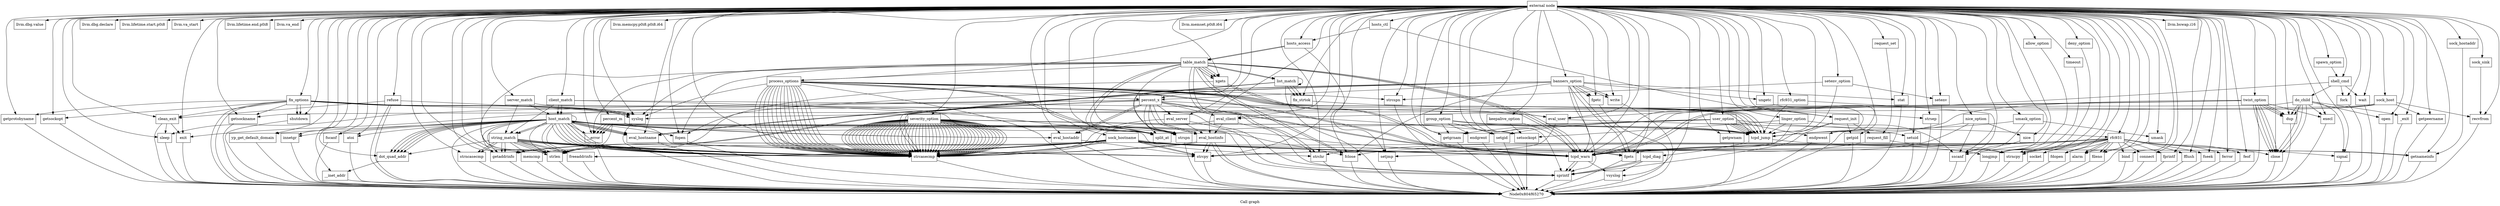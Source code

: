 digraph "Call graph" {
	label="Call graph";

	Node0x804f65240 [shape=record,label="{external node}"];
	Node0x804f65240 -> Node0x804f652d0;
	Node0x804f65240 -> Node0x804f653f0;
	Node0x804f65240 -> Node0x804f65330;
	Node0x804f65240 -> Node0x804f65390;
	Node0x804f65240 -> Node0x804f65450;
	Node0x804f65240 -> Node0x804f65570;
	Node0x804f65240 -> Node0x804f655d0;
	Node0x804f65240 -> Node0x804f65630;
	Node0x804f65240 -> Node0x804f654b0;
	Node0x804f65240 -> Node0x804f65510;
	Node0x804f65240 -> Node0x804f65690;
	Node0x804f65240 -> Node0x804f656f0;
	Node0x804f65240 -> Node0x804f65750;
	Node0x804f65240 -> Node0x804f65810;
	Node0x804f65240 -> Node0x804f65870;
	Node0x804f65240 -> Node0x804f658d0;
	Node0x804f65240 -> Node0x804f65990;
	Node0x804f65240 -> Node0x804f659f0;
	Node0x804f65240 -> Node0x804f65a50;
	Node0x804f65240 -> Node0x804f65ab0;
	Node0x804f65240 -> Node0x804f65b10;
	Node0x804f65240 -> Node0x804f65b70;
	Node0x804f65240 -> Node0x804f65bd0;
	Node0x804f65240 -> Node0x804f65c30;
	Node0x804f65240 -> Node0x804f65c90;
	Node0x804f65240 -> Node0x804f65cf0;
	Node0x804f65240 -> Node0x804f65d50;
	Node0x804f65240 -> Node0x804f65db0;
	Node0x804f65240 -> Node0x804f65e10;
	Node0x804f65240 -> Node0x804f65e70;
	Node0x804f65240 -> Node0x804f65ed0;
	Node0x804f65240 -> Node0x804f66350;
	Node0x804f65240 -> Node0x804f65f90;
	Node0x804f65240 -> Node0x804f66050;
	Node0x804f65240 -> Node0x804f660b0;
	Node0x804f65240 -> Node0x804f66110;
	Node0x804f65240 -> Node0x804f66170;
	Node0x804f65240 -> Node0x804f663b0;
	Node0x804f65240 -> Node0x804f66530;
	Node0x804f65240 -> Node0x804f66290;
	Node0x804f65240 -> Node0x804f66830;
	Node0x804f65240 -> Node0x804f668f0;
	Node0x804f65240 -> Node0x804f66710;
	Node0x804f65240 -> Node0x804f66770;
	Node0x804f65240 -> Node0x804f66890;
	Node0x804f65240 -> Node0x804f66590;
	Node0x804f65240 -> Node0x804f665f0;
	Node0x804f65240 -> Node0x804f66650;
	Node0x804f65240 -> Node0x804f667d0;
	Node0x804f65240 -> Node0x804f66950;
	Node0x804f65240 -> Node0x804f65ff0;
	Node0x804f65240 -> Node0x804f66a10;
	Node0x804f65240 -> Node0x804f661d0;
	Node0x804f65240 -> Node0x804f666b0;
	Node0x804f65240 -> Node0x804f66a70;
	Node0x804f65240 -> Node0x804f662f0;
	Node0x804f65240 -> Node0x804f66ad0;
	Node0x804f65240 -> Node0x804f66b90;
	Node0x804f65240 -> Node0x804f66e30;
	Node0x804f65240 -> Node0x804f66e90;
	Node0x804f65240 -> Node0x804f66fb0;
	Node0x804f65240 -> Node0x804f67010;
	Node0x804f65240 -> Node0x804f67070;
	Node0x804f65240 -> Node0x804f67130;
	Node0x804f65240 -> Node0x804f672b0;
	Node0x804f65240 -> Node0x804f67310;
	Node0x804f65240 -> Node0x804f673d0;
	Node0x804f65240 -> Node0x804f67490;
	Node0x804f65240 -> Node0x804f674f0;
	Node0x804f65240 -> Node0x804f67550;
	Node0x804f65240 -> Node0x804f675b0;
	Node0x804f65240 -> Node0x804f67610;
	Node0x804f65240 -> Node0x804f67670;
	Node0x804f65240 -> Node0x804f676d0;
	Node0x804f65240 -> Node0x804f67730;
	Node0x804f65240 -> Node0x804f66ef0;
	Node0x804f65240 -> Node0x804f67430;
	Node0x804f65240 -> Node0x804f67370;
	Node0x804f65240 -> Node0x804f67190;
	Node0x804f65240 -> Node0x804f671f0;
	Node0x804f65240 -> Node0x804f67250;
	Node0x804f65240 -> Node0x804f66f50;
	Node0x804f65240 -> Node0x804f66bf0;
	Node0x804f65240 -> Node0x804f66c50;
	Node0x804f65240 -> Node0x804f66cb0;
	Node0x804f65240 -> Node0x804f66d10;
	Node0x804f65240 -> Node0x804f66d70;
	Node0x804f65240 -> Node0x804f66dd0;
	Node0x804f65240 -> Node0x804f67790;
	Node0x804f65240 -> Node0x804f66b30;
	Node0x804f65240 -> Node0x804f677f0;
	Node0x804f65240 -> Node0x804f65930;
	Node0x804f65240 -> Node0x804f67850;
	Node0x804f65240 -> Node0x804f678b0;
	Node0x804f65240 -> Node0x804f67910;
	Node0x804f65240 -> Node0x804f67d30;
	Node0x804f65240 -> Node0x804f67970;
	Node0x804f65240 -> Node0x804f679d0;
	Node0x804f65240 -> Node0x804f67a30;
	Node0x804f65240 -> Node0x804f67a90;
	Node0x804f65240 -> Node0x804f67af0;
	Node0x804f65240 -> Node0x804f67d90;
	Node0x804f65240 -> Node0x804f67b50;
	Node0x804f65240 -> Node0x804f67bb0;
	Node0x804f65240 -> Node0x804f67c10;
	Node0x804f65240 -> Node0x804f67c70;
	Node0x804f65240 -> Node0x804f67cd0;
	Node0x804f65240 -> Node0x804f670d0;
	Node0x804f65240 -> Node0x804f67df0;
	Node0x804f65240 -> Node0x804f67eb0;
	Node0x804f65240 -> Node0x804f67f10;
	Node0x804f65240 -> Node0x804f67f70;
	Node0x804f65240 -> Node0x804f67fd0;
	Node0x804f65240 -> Node0x804f970f0;
	Node0x804f65240 -> Node0x804f971b0;
	Node0x804f65240 -> Node0x804f97030;
	Node0x804f65240 -> Node0x804f97210;
	Node0x804f65240 -> Node0x804f97090;
	Node0x804f65240 -> Node0x804f97150;
	Node0x804f65240 -> Node0x804f669b0;
	Node0x804f65240 -> Node0x804f97270;
	Node0x804f65240 -> Node0x804f97330;
	Node0x804f65240 -> Node0x804f664d0;
	Node0x804f65240 -> Node0x804f97390;
	Node0x804f652d0 [shape=record,label="{clean_exit}"];
	Node0x804f652d0 -> Node0x804f65270;
	Node0x804f652d0 -> Node0x804f65330;
	Node0x804f652d0 -> Node0x804f65390;
	Node0x804f653f0 [shape=record,label="{llvm.dbg.value}"];
	Node0x804f65330 [shape=record,label="{sleep}"];
	Node0x804f65330 -> Node0x804f65270;
	Node0x804f65390 [shape=record,label="{exit}"];
	Node0x804f65390 -> Node0x804f65270;
	Node0x804f65450 [shape=record,label="{tcpd_warn}"];
	Node0x804f65450 -> Node0x804f654b0;
	Node0x804f65450 -> Node0x804f654b0;
	Node0x804f65450 -> Node0x804f65510;
	Node0x804f65570 [shape=record,label="{llvm.dbg.declare}"];
	Node0x804f655d0 [shape=record,label="{llvm.lifetime.start.p0i8}"];
	Node0x804f65630 [shape=record,label="{llvm.va_start}"];
	Node0x804f654b0 [shape=record,label="{sprintf}"];
	Node0x804f654b0 -> Node0x804f65270;
	Node0x804f65510 [shape=record,label="{vsyslog}"];
	Node0x804f65510 -> Node0x804f65270;
	Node0x804f65690 [shape=record,label="{llvm.lifetime.end.p0i8}"];
	Node0x804f656f0 [shape=record,label="{llvm.va_end}"];
	Node0x804f65750 [shape=record,label="{tcpd_jump}"];
	Node0x804f65750 -> Node0x804f657b0;
	Node0x804f65750 -> Node0x804f65810;
	Node0x804f657b0 [shape=record,label="{tcpd_diag}"];
	Node0x804f657b0 -> Node0x804f654b0;
	Node0x804f657b0 -> Node0x804f654b0;
	Node0x804f657b0 -> Node0x804f65510;
	Node0x804f65810 [shape=record,label="{longjmp}"];
	Node0x804f65810 -> Node0x804f65270;
	Node0x804f65870 [shape=record,label="{eval_user}"];
	Node0x804f65870 -> Node0x804f658d0;
	Node0x804f65870 -> Node0x804f65930;
	Node0x804f658d0 [shape=record,label="{strcpy}"];
	Node0x804f658d0 -> Node0x804f65270;
	Node0x804f65990 [shape=record,label="{eval_hostaddr}"];
	Node0x804f65990 -> Node0x804f658d0;
	Node0x804f65990 -> Node0x804f65270;
	Node0x804f659f0 [shape=record,label="{eval_hostname}"];
	Node0x804f659f0 -> Node0x804f658d0;
	Node0x804f659f0 -> Node0x804f65270;
	Node0x804f65a50 [shape=record,label="{eval_hostinfo}"];
	Node0x804f65a50 -> Node0x804f658d0;
	Node0x804f65a50 -> Node0x804f65270;
	Node0x804f65a50 -> Node0x804f65ab0;
	Node0x804f65a50 -> Node0x804f65ab0;
	Node0x804f65a50 -> Node0x804f658d0;
	Node0x804f65a50 -> Node0x804f65270;
	Node0x804f65ab0 [shape=record,label="{strcasecmp}"];
	Node0x804f65ab0 -> Node0x804f65270;
	Node0x804f65b10 [shape=record,label="{eval_client}"];
	Node0x804f65b10 -> Node0x804f65a50;
	Node0x804f65b10 -> Node0x804f65ab0;
	Node0x804f65b10 -> Node0x804f654b0;
	Node0x804f66410 [shape=record,label="{string_match}"];
	Node0x804f66410 -> Node0x804f66830;
	Node0x804f66410 -> Node0x804f666b0;
	Node0x804f66410 -> Node0x804f660b0;
	Node0x804f66410 -> Node0x804f660b0;
	Node0x804f66410 -> Node0x804f65ab0;
	Node0x804f66410 -> Node0x804f65ab0;
	Node0x804f66410 -> Node0x804f65ab0;
	Node0x804f66410 -> Node0x804f65ab0;
	Node0x804f66410 -> Node0x804f660b0;
	Node0x804f66410 -> Node0x804f66830;
	Node0x804f66410 -> Node0x804f66710;
	Node0x804f66410 -> Node0x804f66770;
	Node0x804f66410 -> Node0x804f66710;
	Node0x804f66410 -> Node0x804f66770;
	Node0x804f66410 -> Node0x804f66890;
	Node0x804f66410 -> Node0x804f65ab0;
	Node0x804f65b70 [shape=record,label="{eval_server}"];
	Node0x804f65b70 -> Node0x804f65a50;
	Node0x804f65b70 -> Node0x804f65ab0;
	Node0x804f65b70 -> Node0x804f654b0;
	Node0x804f65bd0 [shape=record,label="{fix_options}"];
	Node0x804f65bd0 -> Node0x804f65c30;
	Node0x804f65bd0 -> Node0x804f65c90;
	Node0x804f65bd0 -> Node0x804f652d0;
	Node0x804f65bd0 -> Node0x804f65cf0;
	Node0x804f65bd0 -> Node0x804f65d50;
	Node0x804f65bd0 -> Node0x804f65270;
	Node0x804f65bd0 -> Node0x804f65c90;
	Node0x804f65bd0 -> Node0x804f65db0;
	Node0x804f65bd0 -> Node0x804f654b0;
	Node0x804f65bd0 -> Node0x804f65270;
	Node0x804f65bd0 -> Node0x804f65c90;
	Node0x804f65bd0 -> Node0x804f65e10;
	Node0x804f65bd0 -> Node0x804f65c90;
	Node0x804f65bd0 -> Node0x804f65db0;
	Node0x804f65c30 [shape=record,label="{getsockname}"];
	Node0x804f65c30 -> Node0x804f65270;
	Node0x804f65c90 [shape=record,label="{syslog}"];
	Node0x804f65c90 -> Node0x804f65270;
	Node0x804f65cf0 [shape=record,label="{getprotobyname}"];
	Node0x804f65cf0 -> Node0x804f65270;
	Node0x804f65d50 [shape=record,label="{getsockopt}"];
	Node0x804f65d50 -> Node0x804f65270;
	Node0x804f65db0 [shape=record,label="{shutdown}"];
	Node0x804f65db0 -> Node0x804f65270;
	Node0x804f65e10 [shape=record,label="{setsockopt}"];
	Node0x804f65e10 -> Node0x804f65270;
	Node0x804f65e70 [shape=record,label="{hosts_access}"];
	Node0x804f65e70 -> Node0x804f65ed0;
	Node0x804f65e70 -> Node0x804f65f30;
	Node0x804f65e70 -> Node0x804f65f30;
	Node0x804f65ed0 [shape=record,label="{setjmp}"];
	Node0x804f65ed0 -> Node0x804f65270;
	Node0x804f65f30 [shape=record,label="{table_match}"];
	Node0x804f65f30 -> Node0x804f65f90;
	Node0x804f65f30 -> Node0x804f65ff0;
	Node0x804f65f30 -> Node0x804f66050;
	Node0x804f65f30 -> Node0x804f660b0;
	Node0x804f65f30 -> Node0x804f65450;
	Node0x804f65f30 -> Node0x804f65ff0;
	Node0x804f65f30 -> Node0x804f66110;
	Node0x804f65f30 -> Node0x804f66110;
	Node0x804f65f30 -> Node0x804f66170;
	Node0x804f65f30 -> Node0x804f661d0;
	Node0x804f65f30 -> Node0x804f65450;
	Node0x804f65f30 -> Node0x804f65ff0;
	Node0x804f65f30 -> Node0x804f661d0;
	Node0x804f65f30 -> Node0x804f66230;
	Node0x804f65f30 -> Node0x804f66230;
	Node0x804f65f30 -> Node0x804f65ff0;
	Node0x804f65f30 -> Node0x804f66290;
	Node0x804f65f30 -> Node0x804f65450;
	Node0x804f65f30 -> Node0x804f66050;
	Node0x804f65f30 -> Node0x804f65c90;
	Node0x804f65f30 -> Node0x804f662f0;
	Node0x804f66350 [shape=record,label="{llvm.memcpy.p0i8.p0i8.i64}"];
	Node0x804f65f90 [shape=record,label="{fopen}"];
	Node0x804f65f90 -> Node0x804f65270;
	Node0x804f66050 [shape=record,label="{fclose}"];
	Node0x804f66050 -> Node0x804f65270;
	Node0x804f660b0 [shape=record,label="{strlen}"];
	Node0x804f660b0 -> Node0x804f65270;
	Node0x804f66110 [shape=record,label="{strchr}"];
	Node0x804f66110 -> Node0x804f65270;
	Node0x804f66170 [shape=record,label="{strspn}"];
	Node0x804f66170 -> Node0x804f65270;
	Node0x804f663b0 [shape=record,label="{server_match}"];
	Node0x804f663b0 -> Node0x804f661d0;
	Node0x804f663b0 -> Node0x804f66410;
	Node0x804f663b0 -> Node0x804f66470;
	Node0x804f66230 [shape=record,label="{list_match}"];
	Node0x804f66230 -> Node0x804f664d0;
	Node0x804f66230 -> Node0x804f65ab0;
	Node0x804f66230 -> Node0x804f65270;
	Node0x804f66230 -> Node0x804f664d0;
	Node0x804f66230 -> Node0x804f65ab0;
	Node0x804f66230 -> Node0x804f66230;
	Node0x804f66230 -> Node0x804f664d0;
	Node0x804f66530 [shape=record,label="{client_match}"];
	Node0x804f66530 -> Node0x804f661d0;
	Node0x804f66530 -> Node0x804f66470;
	Node0x804f66530 -> Node0x804f66470;
	Node0x804f66530 -> Node0x804f65870;
	Node0x804f66530 -> Node0x804f66410;
	Node0x804f66290 [shape=record,label="{__error}"];
	Node0x804f66290 -> Node0x804f65270;
	Node0x804f66470 [shape=record,label="{host_match}"];
	Node0x804f66470 -> Node0x804f66590;
	Node0x804f66470 -> Node0x804f659f0;
	Node0x804f66470 -> Node0x804f665f0;
	Node0x804f66470 -> Node0x804f65f90;
	Node0x804f66470 -> Node0x804f66650;
	Node0x804f66470 -> Node0x804f66470;
	Node0x804f66470 -> Node0x804f66050;
	Node0x804f66470 -> Node0x804f66290;
	Node0x804f66470 -> Node0x804f65450;
	Node0x804f66470 -> Node0x804f65ab0;
	Node0x804f66470 -> Node0x804f659f0;
	Node0x804f66470 -> Node0x804f65990;
	Node0x804f66470 -> Node0x804f65ab0;
	Node0x804f66470 -> Node0x804f65ab0;
	Node0x804f66470 -> Node0x804f65ab0;
	Node0x804f66470 -> Node0x804f65ab0;
	Node0x804f66470 -> Node0x804f659f0;
	Node0x804f66470 -> Node0x804f66110;
	Node0x804f66470 -> Node0x804f65ab0;
	Node0x804f66470 -> Node0x804f65ab0;
	Node0x804f66470 -> Node0x804f661d0;
	Node0x804f66470 -> Node0x804f65990;
	Node0x804f66470 -> Node0x804f666b0;
	Node0x804f66470 -> Node0x804f666b0;
	Node0x804f66470 -> Node0x804f666b0;
	Node0x804f66470 -> Node0x804f66710;
	Node0x804f66470 -> Node0x804f66770;
	Node0x804f66470 -> Node0x804f666b0;
	Node0x804f66470 -> Node0x804f666b0;
	Node0x804f66470 -> Node0x804f660b0;
	Node0x804f66470 -> Node0x804f66710;
	Node0x804f66470 -> Node0x804f66770;
	Node0x804f66470 -> Node0x804f667d0;
	Node0x804f66470 -> Node0x804f65270;
	Node0x804f66470 -> Node0x804f66410;
	Node0x804f66470 -> Node0x804f66170;
	Node0x804f66470 -> Node0x804f659f0;
	Node0x804f66470 -> Node0x804f66410;
	Node0x804f66830 [shape=record,label="{strncasecmp}"];
	Node0x804f66830 -> Node0x804f65270;
	Node0x804f668f0 [shape=record,label="{llvm.memset.p0i8.i64}"];
	Node0x804f66710 [shape=record,label="{getaddrinfo}"];
	Node0x804f66710 -> Node0x804f65270;
	Node0x804f66770 [shape=record,label="{freeaddrinfo}"];
	Node0x804f66770 -> Node0x804f65270;
	Node0x804f66890 [shape=record,label="{memcmp}"];
	Node0x804f66890 -> Node0x804f65270;
	Node0x804f66590 [shape=record,label="{yp_get_default_domain}"];
	Node0x804f66590 -> Node0x804f65270;
	Node0x804f665f0 [shape=record,label="{innetgr}"];
	Node0x804f665f0 -> Node0x804f65270;
	Node0x804f66650 [shape=record,label="{fscanf}"];
	Node0x804f66650 -> Node0x804f65270;
	Node0x804f667d0 [shape=record,label="{atoi}"];
	Node0x804f667d0 -> Node0x804f65270;
	Node0x804f66950 [shape=record,label="{hosts_ctl}"];
	Node0x804f66950 -> Node0x804f669b0;
	Node0x804f66950 -> Node0x804f65e70;
	Node0x804f65ff0 [shape=record,label="{xgets}"];
	Node0x804f65ff0 -> Node0x804f66a10;
	Node0x804f65ff0 -> Node0x804f660b0;
	Node0x804f65ff0 -> Node0x804f66a10;
	Node0x804f66a10 [shape=record,label="{fgets}"];
	Node0x804f66a10 -> Node0x804f65270;
	Node0x804f661d0 [shape=record,label="{split_at}"];
	Node0x804f666b0 [shape=record,label="{dot_quad_addr}"];
	Node0x804f666b0 -> Node0x804f66a70;
	Node0x804f66a70 [shape=record,label="{__inet_addr}"];
	Node0x804f66a70 -> Node0x804f65270;
	Node0x804f662f0 [shape=record,label="{process_options}"];
	Node0x804f662f0 -> Node0x804f65450;
	Node0x804f662f0 -> Node0x804f65450;
	Node0x804f662f0 -> Node0x804f66ad0;
	Node0x804f662f0 -> Node0x804f66170;
	Node0x804f662f0 -> Node0x804f66170;
	Node0x804f662f0 -> Node0x804f65750;
	Node0x804f662f0 -> Node0x804f65ab0;
	Node0x804f662f0 -> Node0x804f65ab0;
	Node0x804f662f0 -> Node0x804f65750;
	Node0x804f662f0 -> Node0x804f65750;
	Node0x804f662f0 -> Node0x804f65750;
	Node0x804f662f0 -> Node0x804f66b30;
	Node0x804f662f0 -> Node0x804f65c90;
	Node0x804f662f0 -> Node0x804f65270;
	Node0x804f662f0 -> Node0x804f65ab0;
	Node0x804f662f0 -> Node0x804f65ab0;
	Node0x804f662f0 -> Node0x804f65ab0;
	Node0x804f662f0 -> Node0x804f65ab0;
	Node0x804f662f0 -> Node0x804f65ab0;
	Node0x804f662f0 -> Node0x804f65ab0;
	Node0x804f662f0 -> Node0x804f65ab0;
	Node0x804f662f0 -> Node0x804f65ab0;
	Node0x804f662f0 -> Node0x804f65ab0;
	Node0x804f662f0 -> Node0x804f65ab0;
	Node0x804f662f0 -> Node0x804f65ab0;
	Node0x804f662f0 -> Node0x804f65ab0;
	Node0x804f662f0 -> Node0x804f65750;
	Node0x804f66ad0 [shape=record,label="{strcspn}"];
	Node0x804f66ad0 -> Node0x804f65270;
	Node0x804f66b90 [shape=record,label="{user_option}"];
	Node0x804f66b90 -> Node0x804f661d0;
	Node0x804f66b90 -> Node0x804f66bf0;
	Node0x804f66b90 -> Node0x804f65750;
	Node0x804f66b90 -> Node0x804f66c50;
	Node0x804f66b90 -> Node0x804f66cb0;
	Node0x804f66b90 -> Node0x804f65750;
	Node0x804f66b90 -> Node0x804f66d10;
	Node0x804f66b90 -> Node0x804f65750;
	Node0x804f66b90 -> Node0x804f66d70;
	Node0x804f66b90 -> Node0x804f66dd0;
	Node0x804f66b90 -> Node0x804f65750;
	Node0x804f66e30 [shape=record,label="{group_option}"];
	Node0x804f66e30 -> Node0x804f66bf0;
	Node0x804f66e30 -> Node0x804f65750;
	Node0x804f66e30 -> Node0x804f66c50;
	Node0x804f66e30 -> Node0x804f66cb0;
	Node0x804f66e30 -> Node0x804f65750;
	Node0x804f66e90 [shape=record,label="{umask_option}"];
	Node0x804f66e90 -> Node0x804f66ef0;
	Node0x804f66e90 -> Node0x804f65750;
	Node0x804f66e90 -> Node0x804f66f50;
	Node0x804f66fb0 [shape=record,label="{linger_option}"];
	Node0x804f66fb0 -> Node0x804f66ef0;
	Node0x804f66fb0 -> Node0x804f65750;
	Node0x804f66fb0 -> Node0x804f65e10;
	Node0x804f66fb0 -> Node0x804f65450;
	Node0x804f67010 [shape=record,label="{keepalive_option}"];
	Node0x804f67010 -> Node0x804f65e10;
	Node0x804f67010 -> Node0x804f65450;
	Node0x804f67070 [shape=record,label="{spawn_option}"];
	Node0x804f67070 -> Node0x804f670d0;
	Node0x804f67130 [shape=record,label="{twist_option}"];
	Node0x804f67130 -> Node0x804f65750;
	Node0x804f67130 -> Node0x804f65b10;
	Node0x804f67130 -> Node0x804f65c90;
	Node0x804f67130 -> Node0x804f67190;
	Node0x804f67130 -> Node0x804f671f0;
	Node0x804f67130 -> Node0x804f67190;
	Node0x804f67130 -> Node0x804f671f0;
	Node0x804f67130 -> Node0x804f67190;
	Node0x804f67130 -> Node0x804f671f0;
	Node0x804f67130 -> Node0x804f67190;
	Node0x804f67130 -> Node0x804f67250;
	Node0x804f67130 -> Node0x804f65450;
	Node0x804f67130 -> Node0x804f65270;
	Node0x804f672b0 [shape=record,label="{rfc931_option}"];
	Node0x804f672b0 -> Node0x804f66ef0;
	Node0x804f672b0 -> Node0x804f65750;
	Node0x804f672b0 -> Node0x804f65870;
	Node0x804f67310 [shape=record,label="{setenv_option}"];
	Node0x804f67310 -> Node0x804f66ad0;
	Node0x804f67310 -> Node0x804f67370;
	Node0x804f67310 -> Node0x804f65750;
	Node0x804f673d0 [shape=record,label="{nice_option}"];
	Node0x804f673d0 -> Node0x804f66ef0;
	Node0x804f673d0 -> Node0x804f65750;
	Node0x804f673d0 -> Node0x804f67430;
	Node0x804f673d0 -> Node0x804f65450;
	Node0x804f67490 [shape=record,label="{severity_option}"];
	Node0x804f67490 -> Node0x804f661d0;
	Node0x804f67490 -> Node0x804f65ab0;
	Node0x804f67490 -> Node0x804f65ab0;
	Node0x804f67490 -> Node0x804f65ab0;
	Node0x804f67490 -> Node0x804f65750;
	Node0x804f67490 -> Node0x804f65ab0;
	Node0x804f67490 -> Node0x804f65ab0;
	Node0x804f67490 -> Node0x804f65750;
	Node0x804f67490 -> Node0x804f65ab0;
	Node0x804f67490 -> Node0x804f65750;
	Node0x804f67490 -> Node0x804f65ab0;
	Node0x804f67490 -> Node0x804f65ab0;
	Node0x804f67490 -> Node0x804f65ab0;
	Node0x804f67490 -> Node0x804f65ab0;
	Node0x804f67490 -> Node0x804f65ab0;
	Node0x804f67490 -> Node0x804f65ab0;
	Node0x804f67490 -> Node0x804f65ab0;
	Node0x804f67490 -> Node0x804f65ab0;
	Node0x804f67490 -> Node0x804f65ab0;
	Node0x804f67490 -> Node0x804f65ab0;
	Node0x804f67490 -> Node0x804f65ab0;
	Node0x804f67490 -> Node0x804f65ab0;
	Node0x804f67490 -> Node0x804f65ab0;
	Node0x804f67490 -> Node0x804f65ab0;
	Node0x804f67490 -> Node0x804f65ab0;
	Node0x804f67490 -> Node0x804f65ab0;
	Node0x804f67490 -> Node0x804f65ab0;
	Node0x804f67490 -> Node0x804f65ab0;
	Node0x804f67490 -> Node0x804f65ab0;
	Node0x804f67490 -> Node0x804f65ab0;
	Node0x804f67490 -> Node0x804f65ab0;
	Node0x804f67490 -> Node0x804f65ab0;
	Node0x804f67490 -> Node0x804f65ab0;
	Node0x804f67490 -> Node0x804f65ab0;
	Node0x804f67490 -> Node0x804f65ab0;
	Node0x804f67490 -> Node0x804f65ab0;
	Node0x804f67490 -> Node0x804f65ab0;
	Node0x804f67490 -> Node0x804f65ab0;
	Node0x804f67490 -> Node0x804f65ab0;
	Node0x804f67490 -> Node0x804f65ab0;
	Node0x804f67490 -> Node0x804f65ab0;
	Node0x804f67490 -> Node0x804f65ab0;
	Node0x804f67490 -> Node0x804f65ab0;
	Node0x804f67490 -> Node0x804f65ab0;
	Node0x804f67490 -> Node0x804f65ab0;
	Node0x804f67490 -> Node0x804f65ab0;
	Node0x804f67490 -> Node0x804f65ab0;
	Node0x804f67490 -> Node0x804f65ab0;
	Node0x804f67490 -> Node0x804f65ab0;
	Node0x804f67490 -> Node0x804f65ab0;
	Node0x804f67490 -> Node0x804f65ab0;
	Node0x804f67490 -> Node0x804f65ab0;
	Node0x804f674f0 [shape=record,label="{allow_option}"];
	Node0x804f674f0 -> Node0x804f65810;
	Node0x804f67550 [shape=record,label="{deny_option}"];
	Node0x804f67550 -> Node0x804f65810;
	Node0x804f675b0 [shape=record,label="{banners_option}"];
	Node0x804f675b0 -> Node0x804f654b0;
	Node0x804f675b0 -> Node0x804f65f90;
	Node0x804f675b0 -> Node0x804f67610;
	Node0x804f675b0 -> Node0x804f67670;
	Node0x804f675b0 -> Node0x804f67610;
	Node0x804f675b0 -> Node0x804f676d0;
	Node0x804f675b0 -> Node0x804f66a10;
	Node0x804f675b0 -> Node0x804f661d0;
	Node0x804f675b0 -> Node0x804f660b0;
	Node0x804f675b0 -> Node0x804f66b30;
	Node0x804f675b0 -> Node0x804f660b0;
	Node0x804f675b0 -> Node0x804f67670;
	Node0x804f675b0 -> Node0x804f66a10;
	Node0x804f675b0 -> Node0x804f66050;
	Node0x804f675b0 -> Node0x804f67730;
	Node0x804f675b0 -> Node0x804f65450;
	Node0x804f67610 [shape=record,label="{fgetc}"];
	Node0x804f67610 -> Node0x804f65270;
	Node0x804f67670 [shape=record,label="{write}"];
	Node0x804f67670 -> Node0x804f65270;
	Node0x804f676d0 [shape=record,label="{ungetc}"];
	Node0x804f676d0 -> Node0x804f65270;
	Node0x804f67730 [shape=record,label="{stat}"];
	Node0x804f67730 -> Node0x804f65270;
	Node0x804f66ef0 [shape=record,label="{sscanf}"];
	Node0x804f66ef0 -> Node0x804f65270;
	Node0x804f67430 [shape=record,label="{nice}"];
	Node0x804f67430 -> Node0x804f65270;
	Node0x804f67370 [shape=record,label="{setenv}"];
	Node0x804f67370 -> Node0x804f65270;
	Node0x804f67190 [shape=record,label="{close}"];
	Node0x804f67190 -> Node0x804f65270;
	Node0x804f671f0 [shape=record,label="{dup}"];
	Node0x804f671f0 -> Node0x804f65270;
	Node0x804f67250 [shape=record,label="{execl}"];
	Node0x804f67250 -> Node0x804f65270;
	Node0x804f66f50 [shape=record,label="{umask}"];
	Node0x804f66f50 -> Node0x804f65270;
	Node0x804f66bf0 [shape=record,label="{getgrnam}"];
	Node0x804f66bf0 -> Node0x804f65270;
	Node0x804f66c50 [shape=record,label="{endgrent}"];
	Node0x804f66c50 -> Node0x804f65270;
	Node0x804f66cb0 [shape=record,label="{setgid}"];
	Node0x804f66cb0 -> Node0x804f65270;
	Node0x804f66d10 [shape=record,label="{getpwnam}"];
	Node0x804f66d10 -> Node0x804f65270;
	Node0x804f66d70 [shape=record,label="{endpwent}"];
	Node0x804f66d70 -> Node0x804f65270;
	Node0x804f66dd0 [shape=record,label="{setuid}"];
	Node0x804f66dd0 -> Node0x804f65270;
	Node0x804f67790 [shape=record,label="{percent_m}"];
	Node0x804f67790 -> Node0x804f66290;
	Node0x804f67790 -> Node0x804f66290;
	Node0x804f67790 -> Node0x804f66290;
	Node0x804f67790 -> Node0x804f658d0;
	Node0x804f67790 -> Node0x804f66290;
	Node0x804f67790 -> Node0x804f654b0;
	Node0x804f67790 -> Node0x804f660b0;
	Node0x804f66b30 [shape=record,label="{percent_x}"];
	Node0x804f66b30 -> Node0x804f65990;
	Node0x804f66b30 -> Node0x804f65990;
	Node0x804f66b30 -> Node0x804f65b10;
	Node0x804f66b30 -> Node0x804f65a50;
	Node0x804f66b30 -> Node0x804f65a50;
	Node0x804f66b30 -> Node0x804f659f0;
	Node0x804f66b30 -> Node0x804f659f0;
	Node0x804f66b30 -> Node0x804f65b70;
	Node0x804f66b30 -> Node0x804f65870;
	Node0x804f66b30 -> Node0x804f65450;
	Node0x804f66b30 -> Node0x804f66170;
	Node0x804f66b30 -> Node0x804f66170;
	Node0x804f66b30 -> Node0x804f65450;
	Node0x804f66b30 -> Node0x804f65330;
	Node0x804f66b30 -> Node0x804f65390;
	Node0x804f677f0 [shape=record,label="{refuse}"];
	Node0x804f677f0 -> Node0x804f65270;
	Node0x804f677f0 -> Node0x804f65270;
	Node0x804f677f0 -> Node0x804f65c90;
	Node0x804f677f0 -> Node0x804f652d0;
	Node0x804f65930 [shape=record,label="{rfc931}"];
	Node0x804f65930 -> Node0x804f67850;
	Node0x804f65930 -> Node0x804f67850;
	Node0x804f65930 -> Node0x804f678b0;
	Node0x804f65930 -> Node0x804f65450;
	Node0x804f65930 -> Node0x804f67910;
	Node0x804f65930 -> Node0x804f65450;
	Node0x804f65930 -> Node0x804f67190;
	Node0x804f65930 -> Node0x804f65ed0;
	Node0x804f65930 -> Node0x804f67970;
	Node0x804f65930 -> Node0x804f679d0;
	Node0x804f65930 -> Node0x804f67a30;
	Node0x804f65930 -> Node0x804f67a90;
	Node0x804f65930 -> Node0x804f67a30;
	Node0x804f65930 -> Node0x804f67af0;
	Node0x804f65930 -> Node0x804f67b50;
	Node0x804f65930 -> Node0x804f67bb0;
	Node0x804f65930 -> Node0x804f67c10;
	Node0x804f65930 -> Node0x804f66a10;
	Node0x804f65930 -> Node0x804f67c70;
	Node0x804f65930 -> Node0x804f67cd0;
	Node0x804f65930 -> Node0x804f66ef0;
	Node0x804f65930 -> Node0x804f66110;
	Node0x804f65930 -> Node0x804f679d0;
	Node0x804f65930 -> Node0x804f66050;
	Node0x804f65930 -> Node0x804f67850;
	Node0x804f67850 [shape=record,label="{strncpy}"];
	Node0x804f67850 -> Node0x804f65270;
	Node0x804f678b0 [shape=record,label="{socket}"];
	Node0x804f678b0 -> Node0x804f65270;
	Node0x804f67910 [shape=record,label="{fdopen}"];
	Node0x804f67910 -> Node0x804f65270;
	Node0x804f67d30 [shape=record,label="{timeout}"];
	Node0x804f67d30 -> Node0x804f65810;
	Node0x804f67970 [shape=record,label="{signal}"];
	Node0x804f67970 -> Node0x804f65270;
	Node0x804f679d0 [shape=record,label="{alarm}"];
	Node0x804f679d0 -> Node0x804f65270;
	Node0x804f67a30 [shape=record,label="{fileno}"];
	Node0x804f67a30 -> Node0x804f65270;
	Node0x804f67a90 [shape=record,label="{bind}"];
	Node0x804f67a90 -> Node0x804f65270;
	Node0x804f67af0 [shape=record,label="{connect}"];
	Node0x804f67af0 -> Node0x804f65270;
	Node0x804f67d90 [shape=record,label="{llvm.bswap.i16}"];
	Node0x804f67b50 [shape=record,label="{fprintf}"];
	Node0x804f67b50 -> Node0x804f65270;
	Node0x804f67bb0 [shape=record,label="{fflush}"];
	Node0x804f67bb0 -> Node0x804f65270;
	Node0x804f67c10 [shape=record,label="{fseek}"];
	Node0x804f67c10 -> Node0x804f65270;
	Node0x804f67c70 [shape=record,label="{ferror}"];
	Node0x804f67c70 -> Node0x804f65270;
	Node0x804f67cd0 [shape=record,label="{feof}"];
	Node0x804f67cd0 -> Node0x804f65270;
	Node0x804f670d0 [shape=record,label="{shell_cmd}"];
	Node0x804f670d0 -> Node0x804f67df0;
	Node0x804f670d0 -> Node0x804f65450;
	Node0x804f670d0 -> Node0x804f67e50;
	Node0x804f670d0 -> Node0x804f67eb0;
	Node0x804f67df0 [shape=record,label="{fork}"];
	Node0x804f67df0 -> Node0x804f65270;
	Node0x804f67e50 [shape=record,label="{do_child}"];
	Node0x804f67e50 -> Node0x804f67970;
	Node0x804f67e50 -> Node0x804f67190;
	Node0x804f67e50 -> Node0x804f67190;
	Node0x804f67e50 -> Node0x804f67190;
	Node0x804f67e50 -> Node0x804f67f10;
	Node0x804f67e50 -> Node0x804f671f0;
	Node0x804f67e50 -> Node0x804f671f0;
	Node0x804f67e50 -> Node0x804f67250;
	Node0x804f67e50 -> Node0x804f65450;
	Node0x804f67e50 -> Node0x804f67f70;
	Node0x804f67eb0 [shape=record,label="{wait}"];
	Node0x804f67eb0 -> Node0x804f65270;
	Node0x804f67f10 [shape=record,label="{open}"];
	Node0x804f67f10 -> Node0x804f65270;
	Node0x804f67f70 [shape=record,label="{_exit}"];
	Node0x804f67f70 -> Node0x804f65270;
	Node0x804f67fd0 [shape=record,label="{sock_host}"];
	Node0x804f67fd0 -> Node0x804f97030;
	Node0x804f67fd0 -> Node0x804f97090;
	Node0x804f67fd0 -> Node0x804f65450;
	Node0x804f67fd0 -> Node0x804f65c30;
	Node0x804f67fd0 -> Node0x804f65450;
	Node0x804f970f0 [shape=record,label="{sock_hostname}"];
	Node0x804f970f0 -> Node0x804f97150;
	Node0x804f970f0 -> Node0x804f67850;
	Node0x804f970f0 -> Node0x804f66710;
	Node0x804f970f0 -> Node0x804f66770;
	Node0x804f970f0 -> Node0x804f65450;
	Node0x804f970f0 -> Node0x804f658d0;
	Node0x804f970f0 -> Node0x804f66710;
	Node0x804f970f0 -> Node0x804f65450;
	Node0x804f970f0 -> Node0x804f65ab0;
	Node0x804f970f0 -> Node0x804f65ab0;
	Node0x804f970f0 -> Node0x804f65450;
	Node0x804f970f0 -> Node0x804f66890;
	Node0x804f970f0 -> Node0x804f66770;
	Node0x804f970f0 -> Node0x804f97150;
	Node0x804f970f0 -> Node0x804f65450;
	Node0x804f970f0 -> Node0x804f658d0;
	Node0x804f970f0 -> Node0x804f66770;
	Node0x804f971b0 [shape=record,label="{sock_hostaddr}"];
	Node0x804f971b0 -> Node0x804f97150;
	Node0x804f97030 [shape=record,label="{getpeername}"];
	Node0x804f97030 -> Node0x804f65270;
	Node0x804f97210 [shape=record,label="{sock_sink}"];
	Node0x804f97210 -> Node0x804f97090;
	Node0x804f97090 [shape=record,label="{recvfrom}"];
	Node0x804f97090 -> Node0x804f65270;
	Node0x804f97150 [shape=record,label="{getnameinfo}"];
	Node0x804f97150 -> Node0x804f65270;
	Node0x804f669b0 [shape=record,label="{request_init}"];
	Node0x804f669b0 -> Node0x804f658d0;
	Node0x804f669b0 -> Node0x804f97270;
	Node0x804f669b0 -> Node0x804f654b0;
	Node0x804f669b0 -> Node0x804f972d0;
	Node0x804f97270 [shape=record,label="{getpid}"];
	Node0x804f97270 -> Node0x804f65270;
	Node0x804f972d0 [shape=record,label="{request_fill}"];
	Node0x804f972d0 -> Node0x804f65450;
	Node0x804f972d0 -> Node0x804f67850;
	Node0x804f97330 [shape=record,label="{request_set}"];
	Node0x804f97330 -> Node0x804f972d0;
	Node0x804f664d0 [shape=record,label="{fix_strtok}"];
	Node0x804f664d0 -> Node0x804f97390;
	Node0x804f97390 [shape=record,label="{strsep}"];
	Node0x804f97390 -> Node0x804f65270;
}
